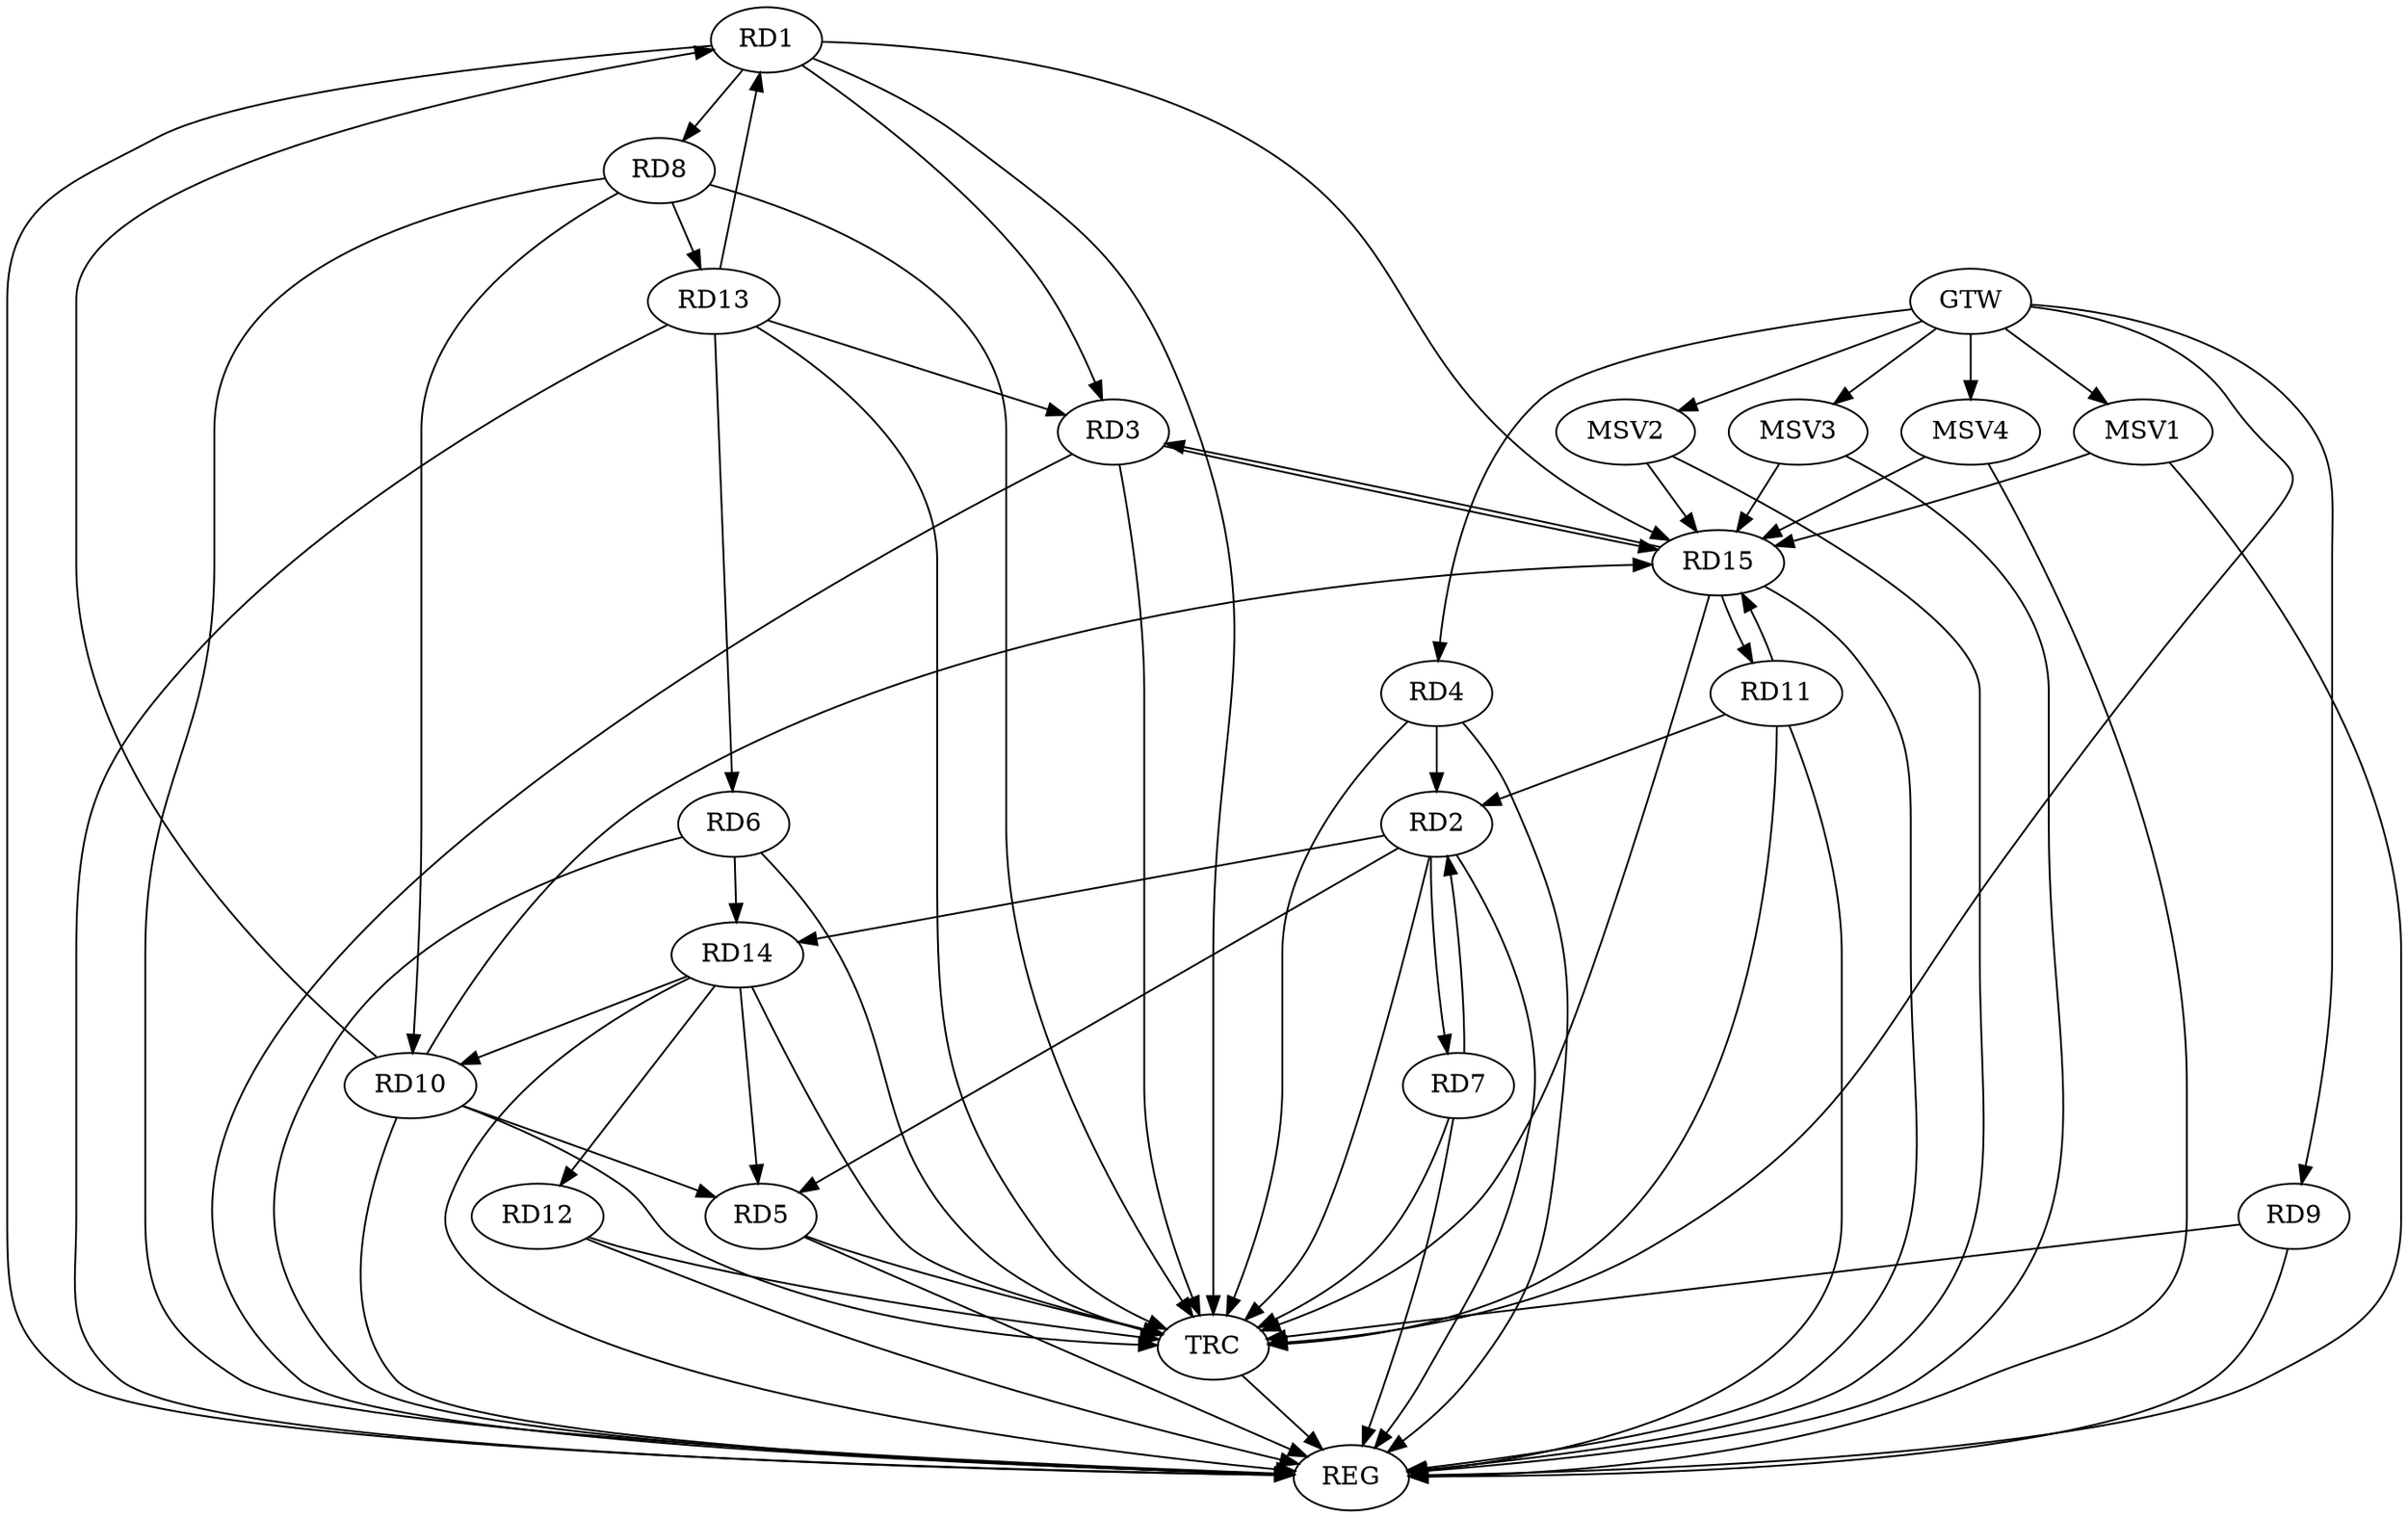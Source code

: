 strict digraph G {
  RD1 [ label="RD1" ];
  RD2 [ label="RD2" ];
  RD3 [ label="RD3" ];
  RD4 [ label="RD4" ];
  RD5 [ label="RD5" ];
  RD6 [ label="RD6" ];
  RD7 [ label="RD7" ];
  RD8 [ label="RD8" ];
  RD9 [ label="RD9" ];
  RD10 [ label="RD10" ];
  RD11 [ label="RD11" ];
  RD12 [ label="RD12" ];
  RD13 [ label="RD13" ];
  RD14 [ label="RD14" ];
  RD15 [ label="RD15" ];
  GTW [ label="GTW" ];
  REG [ label="REG" ];
  TRC [ label="TRC" ];
  MSV1 [ label="MSV1" ];
  MSV2 [ label="MSV2" ];
  MSV3 [ label="MSV3" ];
  MSV4 [ label="MSV4" ];
  RD1 -> RD3;
  RD1 -> RD8;
  RD10 -> RD1;
  RD13 -> RD1;
  RD1 -> RD15;
  RD4 -> RD2;
  RD2 -> RD5;
  RD2 -> RD7;
  RD7 -> RD2;
  RD11 -> RD2;
  RD2 -> RD14;
  RD13 -> RD3;
  RD3 -> RD15;
  RD15 -> RD3;
  RD10 -> RD5;
  RD14 -> RD5;
  RD13 -> RD6;
  RD6 -> RD14;
  RD8 -> RD10;
  RD8 -> RD13;
  RD14 -> RD10;
  RD10 -> RD15;
  RD11 -> RD15;
  RD15 -> RD11;
  RD14 -> RD12;
  GTW -> RD4;
  GTW -> RD9;
  RD1 -> REG;
  RD2 -> REG;
  RD3 -> REG;
  RD4 -> REG;
  RD5 -> REG;
  RD6 -> REG;
  RD7 -> REG;
  RD8 -> REG;
  RD9 -> REG;
  RD10 -> REG;
  RD11 -> REG;
  RD12 -> REG;
  RD13 -> REG;
  RD14 -> REG;
  RD15 -> REG;
  RD1 -> TRC;
  RD2 -> TRC;
  RD3 -> TRC;
  RD4 -> TRC;
  RD5 -> TRC;
  RD6 -> TRC;
  RD7 -> TRC;
  RD8 -> TRC;
  RD9 -> TRC;
  RD10 -> TRC;
  RD11 -> TRC;
  RD12 -> TRC;
  RD13 -> TRC;
  RD14 -> TRC;
  RD15 -> TRC;
  GTW -> TRC;
  TRC -> REG;
  MSV1 -> RD15;
  GTW -> MSV1;
  MSV1 -> REG;
  MSV2 -> RD15;
  GTW -> MSV2;
  MSV2 -> REG;
  MSV3 -> RD15;
  MSV4 -> RD15;
  GTW -> MSV3;
  MSV3 -> REG;
  GTW -> MSV4;
  MSV4 -> REG;
}
